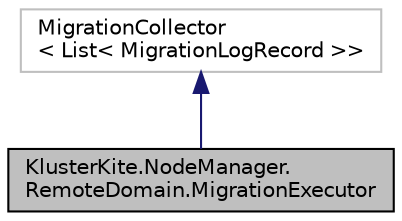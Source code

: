 digraph "KlusterKite.NodeManager.RemoteDomain.MigrationExecutor"
{
  edge [fontname="Helvetica",fontsize="10",labelfontname="Helvetica",labelfontsize="10"];
  node [fontname="Helvetica",fontsize="10",shape=record];
  Node2 [label="KlusterKite.NodeManager.\lRemoteDomain.MigrationExecutor",height=0.2,width=0.4,color="black", fillcolor="grey75", style="filled", fontcolor="black"];
  Node3 -> Node2 [dir="back",color="midnightblue",fontsize="10",style="solid",fontname="Helvetica"];
  Node3 [label="MigrationCollector\l\< List\< MigrationLogRecord \>\>",height=0.2,width=0.4,color="grey75", fillcolor="white", style="filled"];
}
